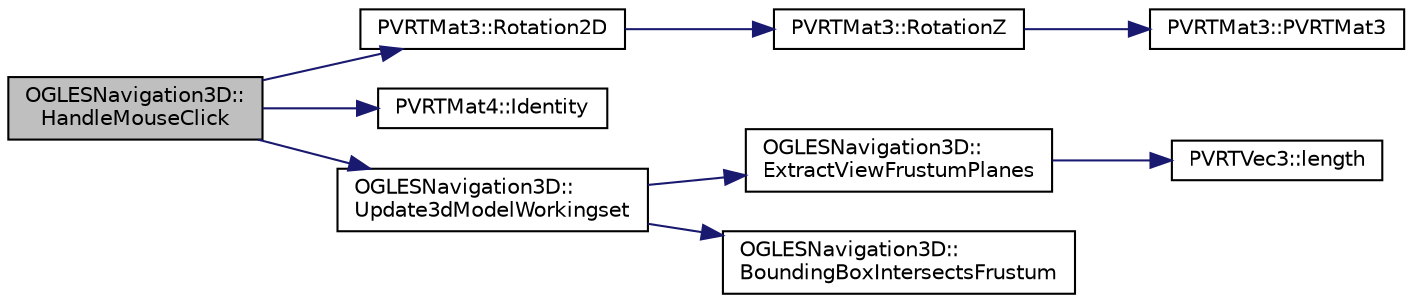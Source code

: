 digraph "OGLESNavigation3D::HandleMouseClick"
{
  edge [fontname="Helvetica",fontsize="10",labelfontname="Helvetica",labelfontsize="10"];
  node [fontname="Helvetica",fontsize="10",shape=record];
  rankdir="LR";
  Node1 [label="OGLESNavigation3D::\lHandleMouseClick",height=0.2,width=0.4,color="black", fillcolor="grey75", style="filled", fontcolor="black"];
  Node1 -> Node2 [color="midnightblue",fontsize="10",style="solid",fontname="Helvetica"];
  Node2 [label="PVRTMat3::Rotation2D",height=0.2,width=0.4,color="black", fillcolor="white", style="filled",URL="$struct_p_v_r_t_mat3.html#a189e048754f97d86a3bb1eeb7999a074",tooltip="Calculates a matrix corresponding to a rotation of angle degrees about the Z axis. "];
  Node2 -> Node3 [color="midnightblue",fontsize="10",style="solid",fontname="Helvetica"];
  Node3 [label="PVRTMat3::RotationZ",height=0.2,width=0.4,color="black", fillcolor="white", style="filled",URL="$struct_p_v_r_t_mat3.html#a9ea9ba33858e416d4ede0b184fab8bd7",tooltip="Calculates a matrix corresponding to a rotation of angle degrees about the Z axis. "];
  Node3 -> Node4 [color="midnightblue",fontsize="10",style="solid",fontname="Helvetica"];
  Node4 [label="PVRTMat3::PVRTMat3",height=0.2,width=0.4,color="black", fillcolor="white", style="filled",URL="$struct_p_v_r_t_mat3.html#a381d3dc7ce8f40208aebb1e7910cdaa4",tooltip="Blank constructor. "];
  Node1 -> Node5 [color="midnightblue",fontsize="10",style="solid",fontname="Helvetica"];
  Node5 [label="PVRTMat4::Identity",height=0.2,width=0.4,color="black", fillcolor="white", style="filled",URL="$struct_p_v_r_t_mat4.html#aec7e6d87fc29ef245978cbeaeedf15d7",tooltip="Generates an identity matrix. "];
  Node1 -> Node6 [color="midnightblue",fontsize="10",style="solid",fontname="Helvetica"];
  Node6 [label="OGLESNavigation3D::\lUpdate3dModelWorkingset",height=0.2,width=0.4,color="black", fillcolor="white", style="filled",URL="$class_o_g_l_e_s_navigation3_d.html#a3a81e8c4705f0a667467f0e7f92a9fe7"];
  Node6 -> Node7 [color="midnightblue",fontsize="10",style="solid",fontname="Helvetica"];
  Node7 [label="OGLESNavigation3D::\lExtractViewFrustumPlanes",height=0.2,width=0.4,color="black", fillcolor="white", style="filled",URL="$class_o_g_l_e_s_navigation3_d.html#a923584d9685806b498aab0e6f99863af"];
  Node7 -> Node8 [color="midnightblue",fontsize="10",style="solid",fontname="Helvetica"];
  Node8 [label="PVRTVec3::length",height=0.2,width=0.4,color="black", fillcolor="white", style="filled",URL="$struct_p_v_r_t_vec3.html#aa2c1f573d504ea9ebe52d112cfd91222",tooltip="calculates the magnitude of the vector "];
  Node6 -> Node9 [color="midnightblue",fontsize="10",style="solid",fontname="Helvetica"];
  Node9 [label="OGLESNavigation3D::\lBoundingBoxIntersectsFrustum",height=0.2,width=0.4,color="black", fillcolor="white", style="filled",URL="$class_o_g_l_e_s_navigation3_d.html#ac547c871368110414b5c9234d6ec2937"];
}
